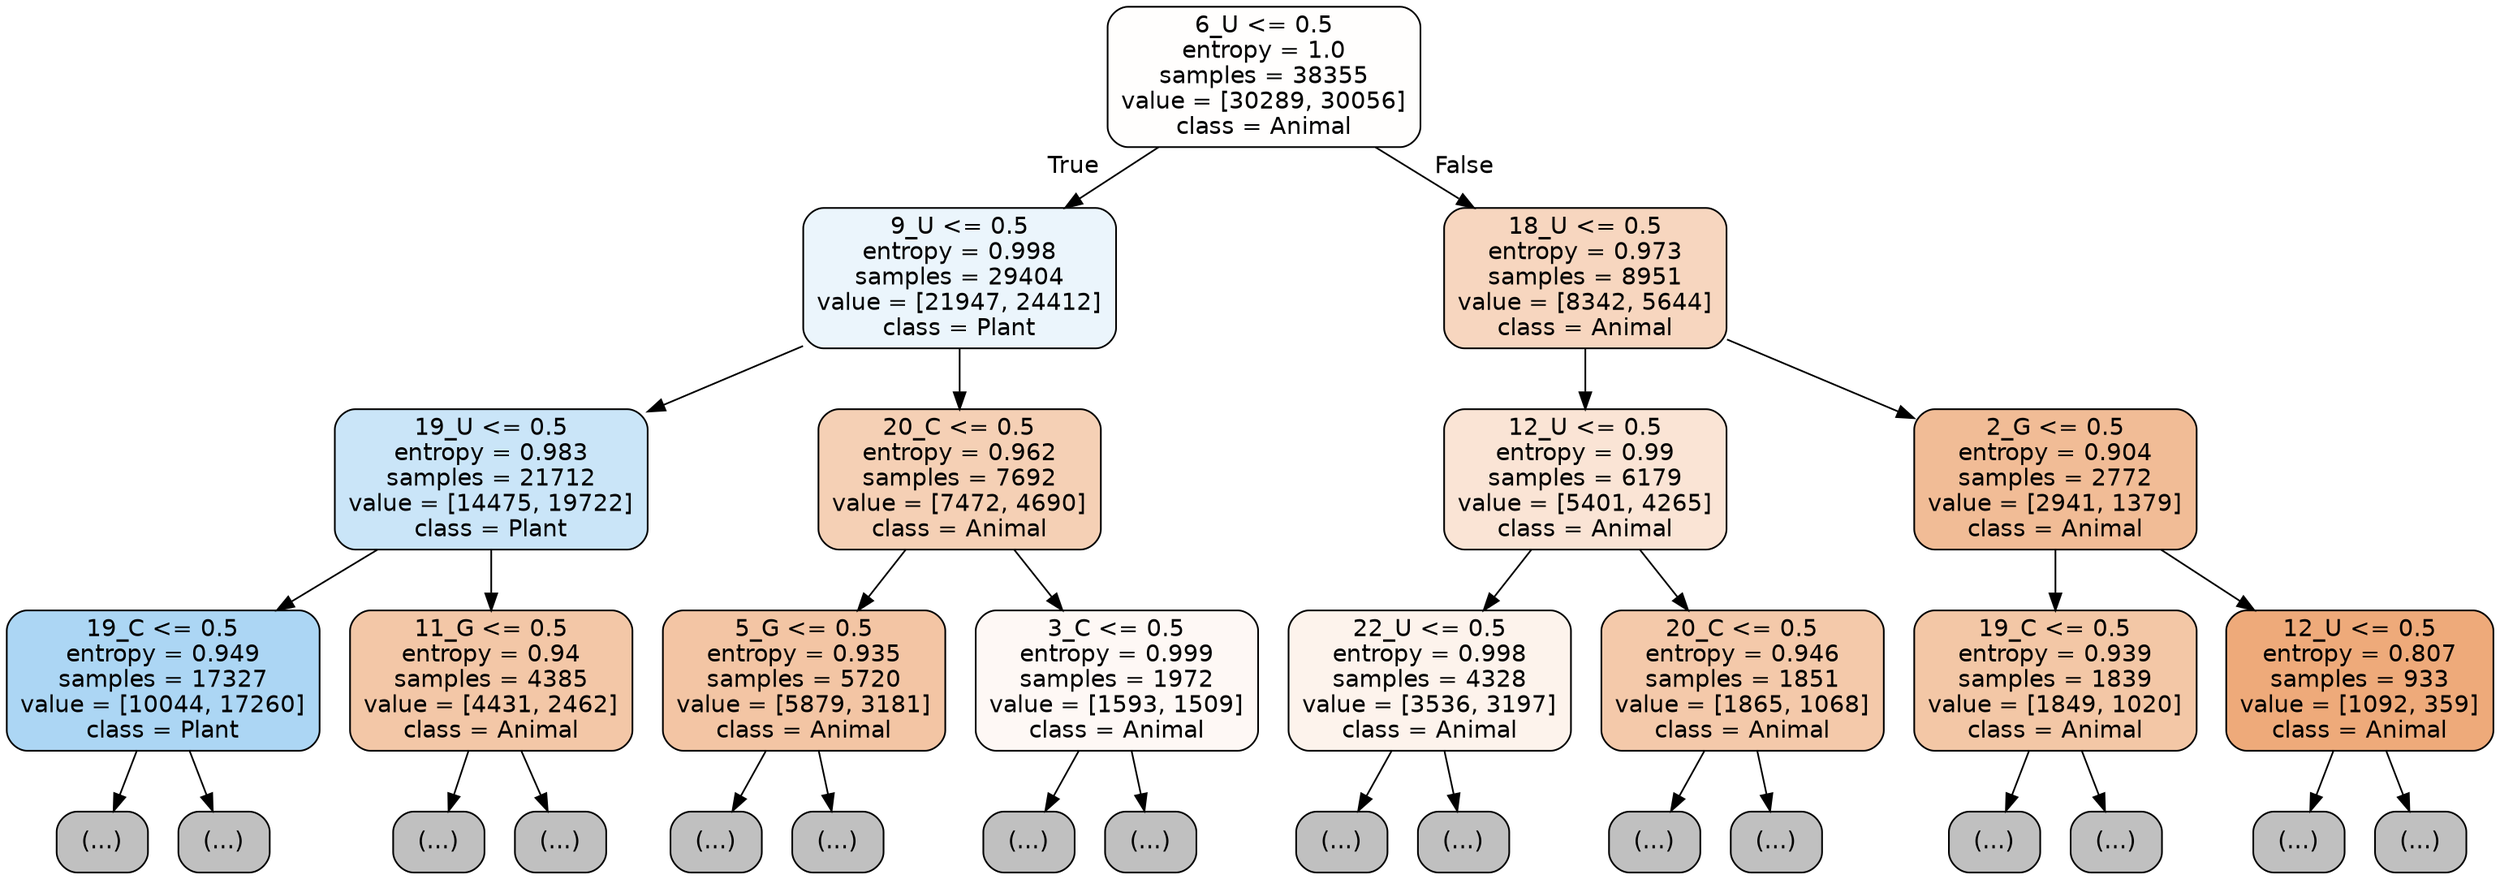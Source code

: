 digraph Tree {
node [shape=box, style="filled, rounded", color="black", fontname="helvetica"] ;
edge [fontname="helvetica"] ;
0 [label="6_U <= 0.5\nentropy = 1.0\nsamples = 38355\nvalue = [30289, 30056]\nclass = Animal", fillcolor="#fffefd"] ;
1 [label="9_U <= 0.5\nentropy = 0.998\nsamples = 29404\nvalue = [21947, 24412]\nclass = Plant", fillcolor="#ebf5fc"] ;
0 -> 1 [labeldistance=2.5, labelangle=45, headlabel="True"] ;
2 [label="19_U <= 0.5\nentropy = 0.983\nsamples = 21712\nvalue = [14475, 19722]\nclass = Plant", fillcolor="#cae5f8"] ;
1 -> 2 ;
3 [label="19_C <= 0.5\nentropy = 0.949\nsamples = 17327\nvalue = [10044, 17260]\nclass = Plant", fillcolor="#acd6f4"] ;
2 -> 3 ;
4 [label="(...)", fillcolor="#C0C0C0"] ;
3 -> 4 ;
4443 [label="(...)", fillcolor="#C0C0C0"] ;
3 -> 4443 ;
6724 [label="11_G <= 0.5\nentropy = 0.94\nsamples = 4385\nvalue = [4431, 2462]\nclass = Animal", fillcolor="#f3c7a7"] ;
2 -> 6724 ;
6725 [label="(...)", fillcolor="#C0C0C0"] ;
6724 -> 6725 ;
8336 [label="(...)", fillcolor="#C0C0C0"] ;
6724 -> 8336 ;
8935 [label="20_C <= 0.5\nentropy = 0.962\nsamples = 7692\nvalue = [7472, 4690]\nclass = Animal", fillcolor="#f5d0b5"] ;
1 -> 8935 ;
8936 [label="5_G <= 0.5\nentropy = 0.935\nsamples = 5720\nvalue = [5879, 3181]\nclass = Animal", fillcolor="#f3c5a4"] ;
8935 -> 8936 ;
8937 [label="(...)", fillcolor="#C0C0C0"] ;
8936 -> 8937 ;
10752 [label="(...)", fillcolor="#C0C0C0"] ;
8936 -> 10752 ;
11521 [label="3_C <= 0.5\nentropy = 0.999\nsamples = 1972\nvalue = [1593, 1509]\nclass = Animal", fillcolor="#fef8f5"] ;
8935 -> 11521 ;
11522 [label="(...)", fillcolor="#C0C0C0"] ;
11521 -> 11522 ;
12189 [label="(...)", fillcolor="#C0C0C0"] ;
11521 -> 12189 ;
12358 [label="18_U <= 0.5\nentropy = 0.973\nsamples = 8951\nvalue = [8342, 5644]\nclass = Animal", fillcolor="#f7d6bf"] ;
0 -> 12358 [labeldistance=2.5, labelangle=-45, headlabel="False"] ;
12359 [label="12_U <= 0.5\nentropy = 0.99\nsamples = 6179\nvalue = [5401, 4265]\nclass = Animal", fillcolor="#fae4d5"] ;
12358 -> 12359 ;
12360 [label="22_U <= 0.5\nentropy = 0.998\nsamples = 4328\nvalue = [3536, 3197]\nclass = Animal", fillcolor="#fdf3ec"] ;
12359 -> 12360 ;
12361 [label="(...)", fillcolor="#C0C0C0"] ;
12360 -> 12361 ;
14306 [label="(...)", fillcolor="#C0C0C0"] ;
12360 -> 14306 ;
14567 [label="20_C <= 0.5\nentropy = 0.946\nsamples = 1851\nvalue = [1865, 1068]\nclass = Animal", fillcolor="#f4c9aa"] ;
12359 -> 14567 ;
14568 [label="(...)", fillcolor="#C0C0C0"] ;
14567 -> 14568 ;
15277 [label="(...)", fillcolor="#C0C0C0"] ;
14567 -> 15277 ;
15510 [label="2_G <= 0.5\nentropy = 0.904\nsamples = 2772\nvalue = [2941, 1379]\nclass = Animal", fillcolor="#f1bc96"] ;
12358 -> 15510 ;
15511 [label="19_C <= 0.5\nentropy = 0.939\nsamples = 1839\nvalue = [1849, 1020]\nclass = Animal", fillcolor="#f3c7a6"] ;
15510 -> 15511 ;
15512 [label="(...)", fillcolor="#C0C0C0"] ;
15511 -> 15512 ;
16261 [label="(...)", fillcolor="#C0C0C0"] ;
15511 -> 16261 ;
16512 [label="12_U <= 0.5\nentropy = 0.807\nsamples = 933\nvalue = [1092, 359]\nclass = Animal", fillcolor="#eeaa7a"] ;
15510 -> 16512 ;
16513 [label="(...)", fillcolor="#C0C0C0"] ;
16512 -> 16513 ;
16770 [label="(...)", fillcolor="#C0C0C0"] ;
16512 -> 16770 ;
}